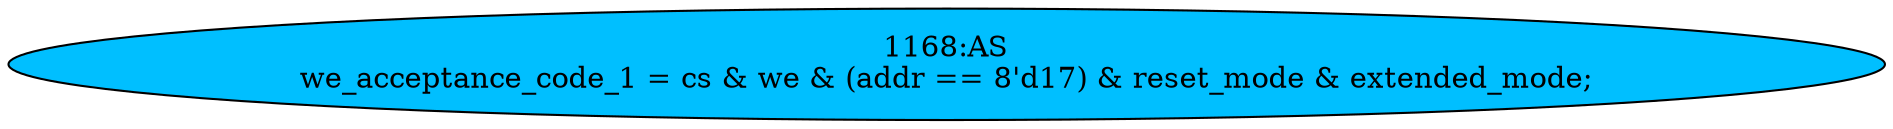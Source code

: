 strict digraph "" {
	node [label="\N"];
	"1168:AS"	 [ast="<pyverilog.vparser.ast.Assign object at 0x7fd7732574d0>",
		def_var="['we_acceptance_code_1']",
		fillcolor=deepskyblue,
		label="1168:AS
we_acceptance_code_1 = cs & we & (addr == 8'd17) & reset_mode & extended_mode;",
		statements="[]",
		style=filled,
		typ=Assign,
		use_var="['cs', 'we', 'addr', 'reset_mode', 'extended_mode']"];
}
